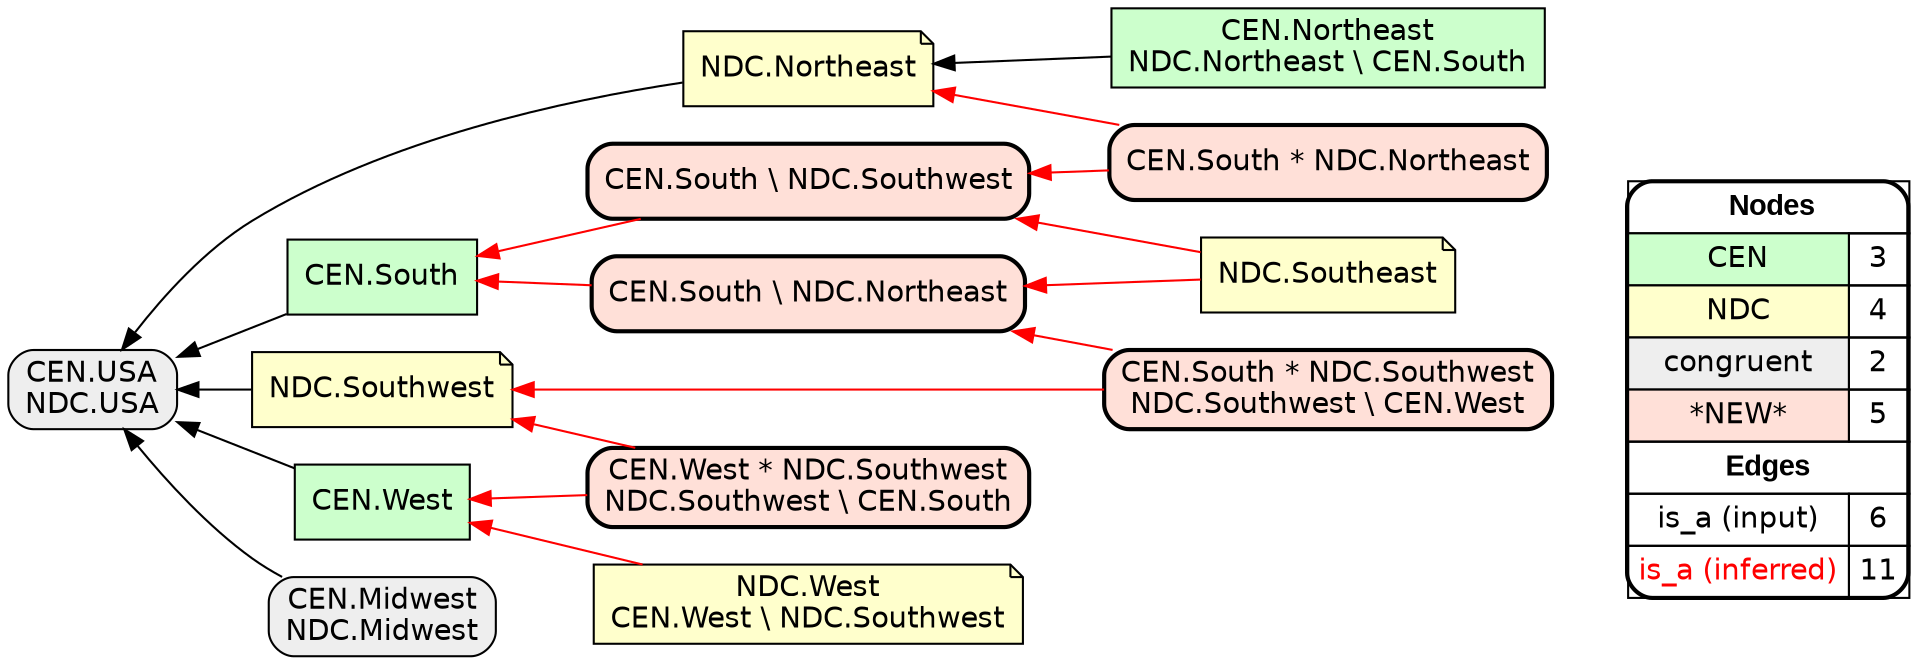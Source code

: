 digraph{
rankdir=RL
node[shape=box style=filled fillcolor="#CCFFCC" fontname="helvetica"] 
"CEN.Northeast\nNDC.Northeast \\ CEN.South"
"CEN.South"
"CEN.West"
node[shape=note style=filled fillcolor="#FFFFCC" fontname="helvetica"] 
"NDC.West\nCEN.West \\ NDC.Southwest"
"NDC.Southeast"
"NDC.Southwest"
"NDC.Northeast"
node[shape=box style="filled,rounded" fillcolor="#EEEEEE" fontname="helvetica"] 
"CEN.Midwest\nNDC.Midwest"
"CEN.USA\nNDC.USA"
node[shape=box style="filled,rounded,bold" fillcolor="#FFE0D8" fontname="helvetica"] 
"CEN.South * NDC.Southwest\nNDC.Southwest \\ CEN.West"
"CEN.West * NDC.Southwest\nNDC.Southwest \\ CEN.South"
"CEN.South * NDC.Northeast"
"CEN.South \\ NDC.Southwest"
"CEN.South \\ NDC.Northeast"
edge[arrowhead=normal style=dotted color="#000000" constraint=true penwidth=1]
edge[arrowhead=normal style=solid color="#000000" constraint=true penwidth=1]
"NDC.Northeast" -> "CEN.USA\nNDC.USA"
"CEN.West" -> "CEN.USA\nNDC.USA"
"CEN.Midwest\nNDC.Midwest" -> "CEN.USA\nNDC.USA"
"NDC.Southwest" -> "CEN.USA\nNDC.USA"
"CEN.South" -> "CEN.USA\nNDC.USA"
"CEN.Northeast\nNDC.Northeast \\ CEN.South" -> "NDC.Northeast"
edge[arrowhead=normal style=solid color="#FF0000" constraint=true penwidth=1]
"CEN.South \\ NDC.Southwest" -> "CEN.South"
"CEN.South * NDC.Southwest\nNDC.Southwest \\ CEN.West" -> "CEN.South \\ NDC.Northeast"
"CEN.South * NDC.Southwest\nNDC.Southwest \\ CEN.West" -> "NDC.Southwest"
"NDC.Southeast" -> "CEN.South \\ NDC.Southwest"
"CEN.West * NDC.Southwest\nNDC.Southwest \\ CEN.South" -> "NDC.Southwest"
"CEN.South * NDC.Northeast" -> "CEN.South \\ NDC.Southwest"
"CEN.West * NDC.Southwest\nNDC.Southwest \\ CEN.South" -> "CEN.West"
"CEN.South * NDC.Northeast" -> "NDC.Northeast"
"NDC.West\nCEN.West \\ NDC.Southwest" -> "CEN.West"
"NDC.Southeast" -> "CEN.South \\ NDC.Northeast"
"CEN.South \\ NDC.Northeast" -> "CEN.South"
node[shape=box] 
{rank=source Legend [fillcolor= white margin=0 label=< 
 <TABLE BORDER="0" CELLBORDER="1" CELLSPACING="0" CELLPADDING="4"> 
<TR> <TD COLSPAN="2"><font face="Arial Black"> Nodes</font></TD> </TR> 
<TR> 
 <TD bgcolor="#CCFFCC" fontname="helvetica">CEN</TD> 
 <TD>3</TD> 
 </TR> 
<TR> 
 <TD bgcolor="#FFFFCC" fontname="helvetica">NDC</TD> 
 <TD>4</TD> 
 </TR> 
<TR> 
 <TD bgcolor="#EEEEEE" fontname="helvetica">congruent</TD> 
 <TD>2</TD> 
 </TR> 
<TR> 
 <TD bgcolor="#FFE0D8" fontname="helvetica">*NEW*</TD> 
 <TD>5</TD> 
 </TR> 
<TR> <TD COLSPAN="2"><font face = "Arial Black"> Edges </font></TD> </TR> 
<TR> 
 <TD><font color ="#000000">is_a (input)</font></TD><TD>6</TD>
</TR>
<TR> 
 <TD><font color ="#FF0000">is_a (inferred)</font></TD><TD>11</TD>
</TR>
</TABLE> 
 >] } 
}